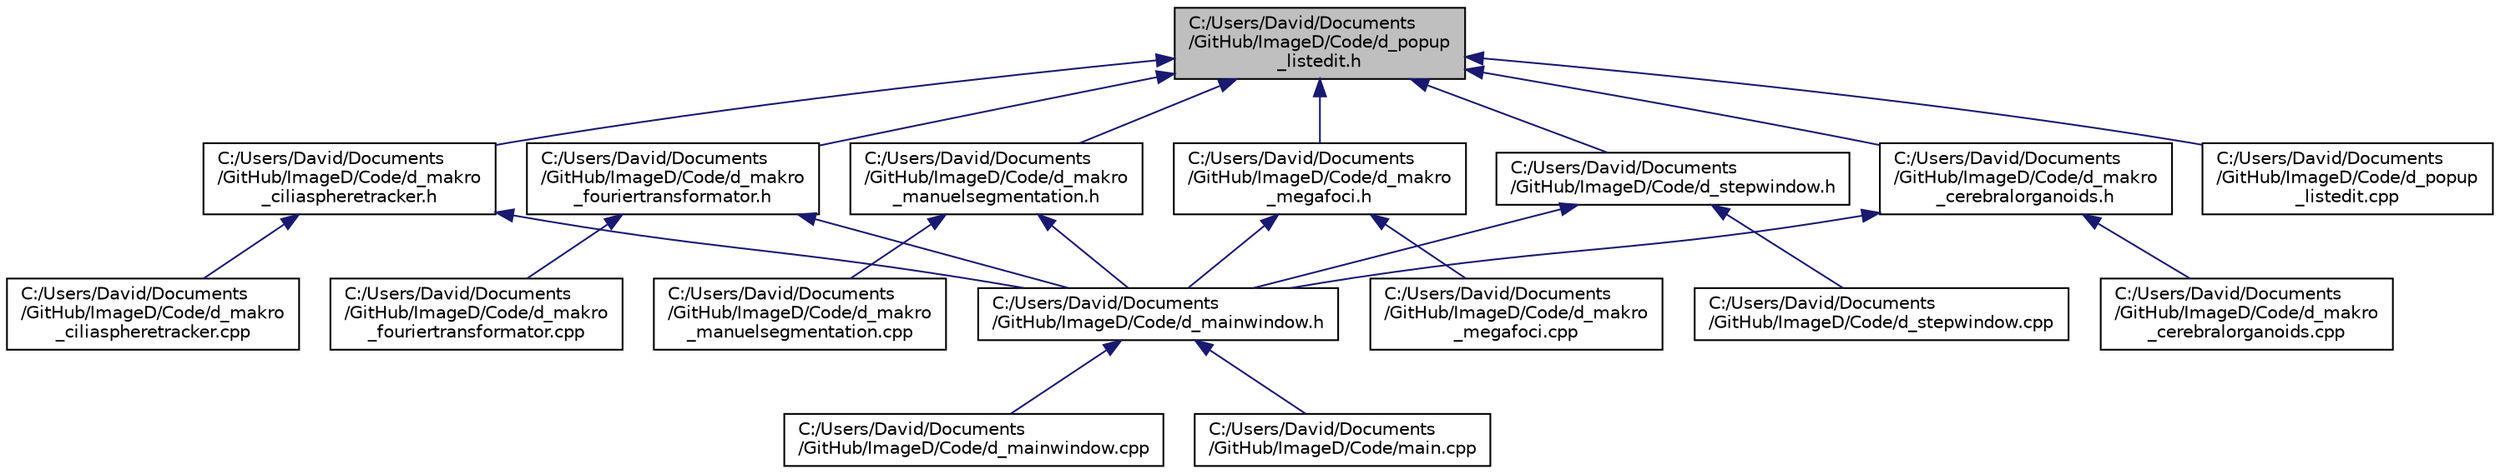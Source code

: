 digraph "C:/Users/David/Documents/GitHub/ImageD/Code/d_popup_listedit.h"
{
 // LATEX_PDF_SIZE
  edge [fontname="Helvetica",fontsize="10",labelfontname="Helvetica",labelfontsize="10"];
  node [fontname="Helvetica",fontsize="10",shape=record];
  Node1 [label="C:/Users/David/Documents\l/GitHub/ImageD/Code/d_popup\l_listedit.h",height=0.2,width=0.4,color="black", fillcolor="grey75", style="filled", fontcolor="black",tooltip=" "];
  Node1 -> Node2 [dir="back",color="midnightblue",fontsize="10",style="solid",fontname="Helvetica"];
  Node2 [label="C:/Users/David/Documents\l/GitHub/ImageD/Code/d_makro\l_cerebralorganoids.h",height=0.2,width=0.4,color="black", fillcolor="white", style="filled",URL="$d__makro__cerebralorganoids_8h.html",tooltip=" "];
  Node2 -> Node3 [dir="back",color="midnightblue",fontsize="10",style="solid",fontname="Helvetica"];
  Node3 [label="C:/Users/David/Documents\l/GitHub/ImageD/Code/d_mainwindow.h",height=0.2,width=0.4,color="black", fillcolor="white", style="filled",URL="$d__mainwindow_8h.html",tooltip=" "];
  Node3 -> Node4 [dir="back",color="midnightblue",fontsize="10",style="solid",fontname="Helvetica"];
  Node4 [label="C:/Users/David/Documents\l/GitHub/ImageD/Code/d_mainwindow.cpp",height=0.2,width=0.4,color="black", fillcolor="white", style="filled",URL="$d__mainwindow_8cpp.html",tooltip=" "];
  Node3 -> Node5 [dir="back",color="midnightblue",fontsize="10",style="solid",fontname="Helvetica"];
  Node5 [label="C:/Users/David/Documents\l/GitHub/ImageD/Code/main.cpp",height=0.2,width=0.4,color="black", fillcolor="white", style="filled",URL="$main_8cpp.html",tooltip=" "];
  Node2 -> Node6 [dir="back",color="midnightblue",fontsize="10",style="solid",fontname="Helvetica"];
  Node6 [label="C:/Users/David/Documents\l/GitHub/ImageD/Code/d_makro\l_cerebralorganoids.cpp",height=0.2,width=0.4,color="black", fillcolor="white", style="filled",URL="$d__makro__cerebralorganoids_8cpp.html",tooltip=" "];
  Node1 -> Node7 [dir="back",color="midnightblue",fontsize="10",style="solid",fontname="Helvetica"];
  Node7 [label="C:/Users/David/Documents\l/GitHub/ImageD/Code/d_makro\l_ciliaspheretracker.h",height=0.2,width=0.4,color="black", fillcolor="white", style="filled",URL="$d__makro__ciliaspheretracker_8h.html",tooltip=" "];
  Node7 -> Node3 [dir="back",color="midnightblue",fontsize="10",style="solid",fontname="Helvetica"];
  Node7 -> Node8 [dir="back",color="midnightblue",fontsize="10",style="solid",fontname="Helvetica"];
  Node8 [label="C:/Users/David/Documents\l/GitHub/ImageD/Code/d_makro\l_ciliaspheretracker.cpp",height=0.2,width=0.4,color="black", fillcolor="white", style="filled",URL="$d__makro__ciliaspheretracker_8cpp.html",tooltip=" "];
  Node1 -> Node9 [dir="back",color="midnightblue",fontsize="10",style="solid",fontname="Helvetica"];
  Node9 [label="C:/Users/David/Documents\l/GitHub/ImageD/Code/d_makro\l_fouriertransformator.h",height=0.2,width=0.4,color="black", fillcolor="white", style="filled",URL="$d__makro__fouriertransformator_8h.html",tooltip=" "];
  Node9 -> Node3 [dir="back",color="midnightblue",fontsize="10",style="solid",fontname="Helvetica"];
  Node9 -> Node10 [dir="back",color="midnightblue",fontsize="10",style="solid",fontname="Helvetica"];
  Node10 [label="C:/Users/David/Documents\l/GitHub/ImageD/Code/d_makro\l_fouriertransformator.cpp",height=0.2,width=0.4,color="black", fillcolor="white", style="filled",URL="$d__makro__fouriertransformator_8cpp.html",tooltip=" "];
  Node1 -> Node11 [dir="back",color="midnightblue",fontsize="10",style="solid",fontname="Helvetica"];
  Node11 [label="C:/Users/David/Documents\l/GitHub/ImageD/Code/d_makro\l_manuelsegmentation.h",height=0.2,width=0.4,color="black", fillcolor="white", style="filled",URL="$d__makro__manuelsegmentation_8h.html",tooltip=" "];
  Node11 -> Node3 [dir="back",color="midnightblue",fontsize="10",style="solid",fontname="Helvetica"];
  Node11 -> Node12 [dir="back",color="midnightblue",fontsize="10",style="solid",fontname="Helvetica"];
  Node12 [label="C:/Users/David/Documents\l/GitHub/ImageD/Code/d_makro\l_manuelsegmentation.cpp",height=0.2,width=0.4,color="black", fillcolor="white", style="filled",URL="$d__makro__manuelsegmentation_8cpp.html",tooltip=" "];
  Node1 -> Node13 [dir="back",color="midnightblue",fontsize="10",style="solid",fontname="Helvetica"];
  Node13 [label="C:/Users/David/Documents\l/GitHub/ImageD/Code/d_makro\l_megafoci.h",height=0.2,width=0.4,color="black", fillcolor="white", style="filled",URL="$d__makro__megafoci_8h.html",tooltip=" "];
  Node13 -> Node3 [dir="back",color="midnightblue",fontsize="10",style="solid",fontname="Helvetica"];
  Node13 -> Node14 [dir="back",color="midnightblue",fontsize="10",style="solid",fontname="Helvetica"];
  Node14 [label="C:/Users/David/Documents\l/GitHub/ImageD/Code/d_makro\l_megafoci.cpp",height=0.2,width=0.4,color="black", fillcolor="white", style="filled",URL="$d__makro__megafoci_8cpp.html",tooltip=" "];
  Node1 -> Node15 [dir="back",color="midnightblue",fontsize="10",style="solid",fontname="Helvetica"];
  Node15 [label="C:/Users/David/Documents\l/GitHub/ImageD/Code/d_popup\l_listedit.cpp",height=0.2,width=0.4,color="black", fillcolor="white", style="filled",URL="$d__popup__listedit_8cpp.html",tooltip=" "];
  Node1 -> Node16 [dir="back",color="midnightblue",fontsize="10",style="solid",fontname="Helvetica"];
  Node16 [label="C:/Users/David/Documents\l/GitHub/ImageD/Code/d_stepwindow.h",height=0.2,width=0.4,color="black", fillcolor="white", style="filled",URL="$d__stepwindow_8h.html",tooltip=" "];
  Node16 -> Node3 [dir="back",color="midnightblue",fontsize="10",style="solid",fontname="Helvetica"];
  Node16 -> Node17 [dir="back",color="midnightblue",fontsize="10",style="solid",fontname="Helvetica"];
  Node17 [label="C:/Users/David/Documents\l/GitHub/ImageD/Code/d_stepwindow.cpp",height=0.2,width=0.4,color="black", fillcolor="white", style="filled",URL="$d__stepwindow_8cpp.html",tooltip=" "];
}
